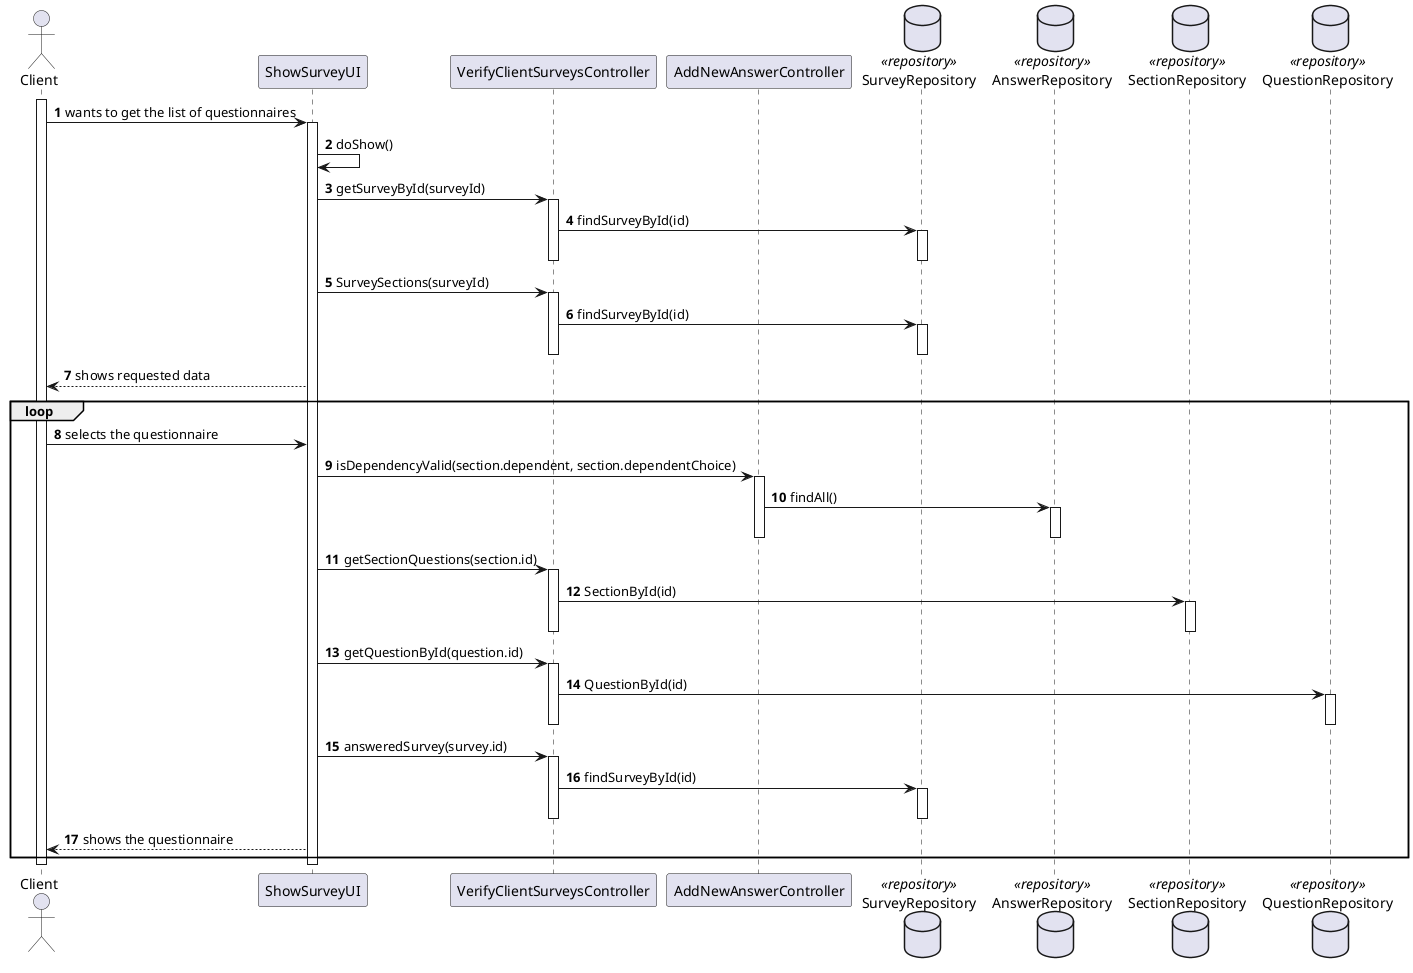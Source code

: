 @startuml
autonumber
actor "Client" as SC
participant "ShowSurveyUI" as UI
participant "VerifyClientSurveysController" as CTRL1
participant "AddNewAnswerController" as CTRL2
database "//<<repository>>//\nSurveyRepository" as db1
database "//<<repository>>//\nAnswerRepository" as db2
database "//<<repository>>//\nSectionRepository" as db3
database "//<<repository>>//\nQuestionRepository" as db4

activate SC
SC -> UI : wants to get the list of questionnaires
activate UI
UI->UI: doShow()
UI->CTRL1: getSurveyById(surveyId)
activate CTRL1
CTRL1->db1: findSurveyById(id)
activate db1
deactivate CTRL1
deactivate db1


UI->CTRL1: SurveySections(surveyId)
activate CTRL1
CTRL1->db1: findSurveyById(id)
activate db1
deactivate CTRL1
deactivate db1


UI --> SC : shows requested data
loop
SC -> UI : selects the questionnaire
UI->CTRL2: isDependencyValid(section.dependent, section.dependentChoice)
activate CTRL2
CTRL2->db2: findAll()
activate db2
deactivate CTRL2
deactivate db2


UI->CTRL1: getSectionQuestions(section.id)
activate CTRL1
CTRL1->db3: SectionById(id)
activate db3
deactivate CTRL1
deactivate db3


UI->CTRL1: getQuestionById(question.id)
activate CTRL1
CTRL1->db4: QuestionById(id)
activate db4
deactivate CTRL1
deactivate db4


UI->CTRL1: answeredSurvey(survey.id)
activate CTRL1
CTRL1->db1: findSurveyById(id)
activate db1
deactivate CTRL1
deactivate db1
UI --> SC : shows the questionnaire
end
deactivate UI

deactivate SC
@enduml